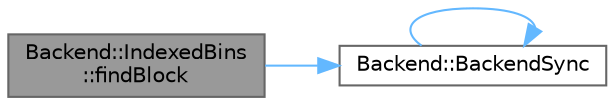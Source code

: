 digraph "Backend::IndexedBins::findBlock"
{
 // LATEX_PDF_SIZE
  bgcolor="transparent";
  edge [fontname=Helvetica,fontsize=10,labelfontname=Helvetica,labelfontsize=10];
  node [fontname=Helvetica,fontsize=10,shape=box,height=0.2,width=0.4];
  rankdir="LR";
  Node1 [id="Node000001",label="Backend::IndexedBins\l::findBlock",height=0.2,width=0.4,color="gray40", fillcolor="grey60", style="filled", fontcolor="black",tooltip=" "];
  Node1 -> Node2 [id="edge1_Node000001_Node000002",color="steelblue1",style="solid",tooltip=" "];
  Node2 [id="Node000002",label="Backend::BackendSync",height=0.2,width=0.4,color="grey40", fillcolor="white", style="filled",URL="$class_backend.html#acc0dfde307ffa6db58e7e9471cca8295",tooltip=" "];
  Node2 -> Node2 [id="edge2_Node000002_Node000002",color="steelblue1",style="solid",tooltip=" "];
}
